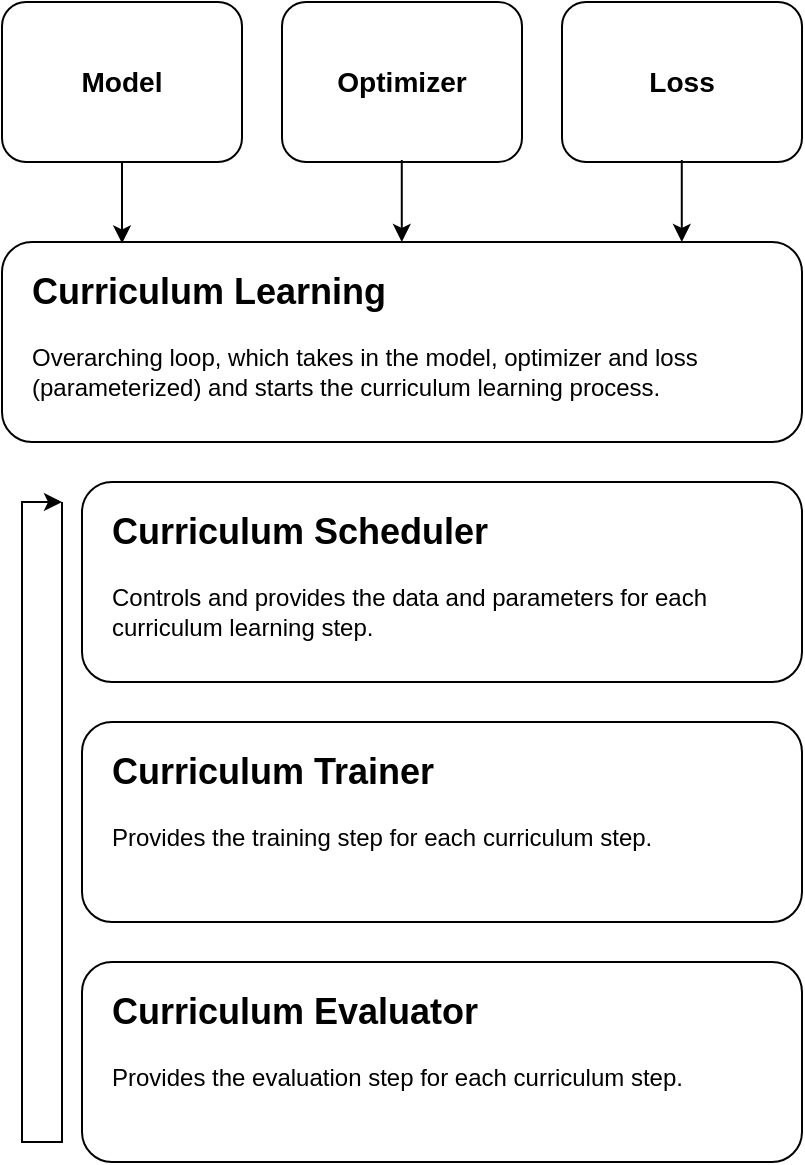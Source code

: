 <mxfile version="22.1.5" type="device">
  <diagram name="Page-1" id="Y-dkQmM2y4cFOkp-MA5m">
    <mxGraphModel dx="1432" dy="696" grid="1" gridSize="10" guides="1" tooltips="1" connect="1" arrows="1" fold="1" page="1" pageScale="1" pageWidth="850" pageHeight="1100" math="0" shadow="0">
      <root>
        <mxCell id="0" />
        <mxCell id="1" parent="0" />
        <mxCell id="4U5hQ_e24mgaDOtEDBLK-4" value="" style="rounded=1;whiteSpace=wrap;html=1;" vertex="1" parent="1">
          <mxGeometry x="120" y="280" width="120" height="80" as="geometry" />
        </mxCell>
        <mxCell id="4U5hQ_e24mgaDOtEDBLK-5" value="" style="rounded=1;whiteSpace=wrap;html=1;" vertex="1" parent="1">
          <mxGeometry x="260" y="280" width="120" height="80" as="geometry" />
        </mxCell>
        <mxCell id="4U5hQ_e24mgaDOtEDBLK-6" value="" style="rounded=1;whiteSpace=wrap;html=1;" vertex="1" parent="1">
          <mxGeometry x="400" y="280" width="120" height="80" as="geometry" />
        </mxCell>
        <mxCell id="4U5hQ_e24mgaDOtEDBLK-7" value="&lt;h3&gt;Model&lt;/h3&gt;" style="text;html=1;strokeColor=none;fillColor=none;align=center;verticalAlign=middle;whiteSpace=wrap;rounded=0;" vertex="1" parent="1">
          <mxGeometry x="150" y="305" width="60" height="30" as="geometry" />
        </mxCell>
        <mxCell id="4U5hQ_e24mgaDOtEDBLK-8" value="&lt;h3&gt;Optimizer&lt;/h3&gt;" style="text;html=1;strokeColor=none;fillColor=none;align=center;verticalAlign=middle;whiteSpace=wrap;rounded=0;" vertex="1" parent="1">
          <mxGeometry x="290" y="305" width="60" height="30" as="geometry" />
        </mxCell>
        <mxCell id="4U5hQ_e24mgaDOtEDBLK-9" value="&lt;h3&gt;Loss&lt;/h3&gt;" style="text;html=1;strokeColor=none;fillColor=none;align=center;verticalAlign=middle;whiteSpace=wrap;rounded=0;" vertex="1" parent="1">
          <mxGeometry x="430" y="305" width="60" height="30" as="geometry" />
        </mxCell>
        <mxCell id="4U5hQ_e24mgaDOtEDBLK-14" value="" style="rounded=1;whiteSpace=wrap;html=1;" vertex="1" parent="1">
          <mxGeometry x="120" y="400" width="400" height="100" as="geometry" />
        </mxCell>
        <mxCell id="4U5hQ_e24mgaDOtEDBLK-15" value="&lt;h2&gt;Curriculum Learning&lt;br&gt;&lt;/h2&gt;&lt;p&gt;Overarching loop, which takes in the model, optimizer and loss (parameterized) and starts the curriculum learning process.&lt;br&gt;&lt;/p&gt;" style="text;html=1;strokeColor=none;fillColor=none;spacing=5;spacingTop=-20;whiteSpace=wrap;overflow=hidden;rounded=0;" vertex="1" parent="1">
          <mxGeometry x="130" y="410" width="380" height="80" as="geometry" />
        </mxCell>
        <mxCell id="4U5hQ_e24mgaDOtEDBLK-17" value="" style="rounded=1;whiteSpace=wrap;html=1;" vertex="1" parent="1">
          <mxGeometry x="160" y="520" width="360" height="100" as="geometry" />
        </mxCell>
        <mxCell id="4U5hQ_e24mgaDOtEDBLK-18" value="&lt;h2&gt;Curriculum Scheduler&lt;br&gt;&lt;/h2&gt;&lt;p&gt;Controls and provides the data and parameters for each curriculum learning step.&lt;br&gt;&lt;/p&gt;" style="text;html=1;strokeColor=none;fillColor=none;spacing=5;spacingTop=-20;whiteSpace=wrap;overflow=hidden;rounded=0;" vertex="1" parent="1">
          <mxGeometry x="170" y="530" width="340" height="80" as="geometry" />
        </mxCell>
        <mxCell id="4U5hQ_e24mgaDOtEDBLK-19" value="" style="rounded=1;whiteSpace=wrap;html=1;" vertex="1" parent="1">
          <mxGeometry x="160" y="640" width="360" height="100" as="geometry" />
        </mxCell>
        <mxCell id="4U5hQ_e24mgaDOtEDBLK-20" value="&lt;h2&gt;Curriculum Trainer&lt;br&gt;&lt;/h2&gt;&lt;p&gt;Provides the training step for each curriculum step.&lt;br&gt;&lt;/p&gt;" style="text;html=1;strokeColor=none;fillColor=none;spacing=5;spacingTop=-20;whiteSpace=wrap;overflow=hidden;rounded=0;" vertex="1" parent="1">
          <mxGeometry x="170" y="650" width="340" height="80" as="geometry" />
        </mxCell>
        <mxCell id="4U5hQ_e24mgaDOtEDBLK-21" value="" style="rounded=1;whiteSpace=wrap;html=1;" vertex="1" parent="1">
          <mxGeometry x="160" y="760" width="360" height="100" as="geometry" />
        </mxCell>
        <mxCell id="4U5hQ_e24mgaDOtEDBLK-22" value="&lt;h2&gt;Curriculum Evaluator&lt;br&gt;&lt;/h2&gt;&lt;p&gt;Provides the evaluation step for each curriculum step.&lt;br&gt;&lt;/p&gt;" style="text;html=1;strokeColor=none;fillColor=none;spacing=5;spacingTop=-20;whiteSpace=wrap;overflow=hidden;rounded=0;" vertex="1" parent="1">
          <mxGeometry x="170" y="770" width="340" height="80" as="geometry" />
        </mxCell>
        <mxCell id="4U5hQ_e24mgaDOtEDBLK-27" value="" style="endArrow=classic;html=1;rounded=0;exitX=0.5;exitY=1;exitDx=0;exitDy=0;entryX=0.15;entryY=0.007;entryDx=0;entryDy=0;entryPerimeter=0;" edge="1" parent="1" source="4U5hQ_e24mgaDOtEDBLK-4" target="4U5hQ_e24mgaDOtEDBLK-14">
          <mxGeometry width="50" height="50" relative="1" as="geometry">
            <mxPoint x="460" y="570" as="sourcePoint" />
            <mxPoint x="510" y="520" as="targetPoint" />
          </mxGeometry>
        </mxCell>
        <mxCell id="4U5hQ_e24mgaDOtEDBLK-28" value="" style="endArrow=classic;html=1;rounded=0;exitX=0.5;exitY=1;exitDx=0;exitDy=0;entryX=0.15;entryY=0.007;entryDx=0;entryDy=0;entryPerimeter=0;" edge="1" parent="1">
          <mxGeometry width="50" height="50" relative="1" as="geometry">
            <mxPoint x="319.89" y="359" as="sourcePoint" />
            <mxPoint x="319.89" y="400" as="targetPoint" />
          </mxGeometry>
        </mxCell>
        <mxCell id="4U5hQ_e24mgaDOtEDBLK-29" value="" style="endArrow=classic;html=1;rounded=0;exitX=0.5;exitY=1;exitDx=0;exitDy=0;entryX=0.15;entryY=0.007;entryDx=0;entryDy=0;entryPerimeter=0;" edge="1" parent="1">
          <mxGeometry width="50" height="50" relative="1" as="geometry">
            <mxPoint x="459.89" y="359" as="sourcePoint" />
            <mxPoint x="459.89" y="400" as="targetPoint" />
          </mxGeometry>
        </mxCell>
        <mxCell id="4U5hQ_e24mgaDOtEDBLK-30" value="" style="endArrow=classic;html=1;rounded=0;" edge="1" parent="1">
          <mxGeometry width="50" height="50" relative="1" as="geometry">
            <mxPoint x="150" y="530" as="sourcePoint" />
            <mxPoint x="150" y="530" as="targetPoint" />
            <Array as="points">
              <mxPoint x="150" y="850" />
              <mxPoint x="130" y="850" />
              <mxPoint x="130" y="530" />
            </Array>
          </mxGeometry>
        </mxCell>
      </root>
    </mxGraphModel>
  </diagram>
</mxfile>

